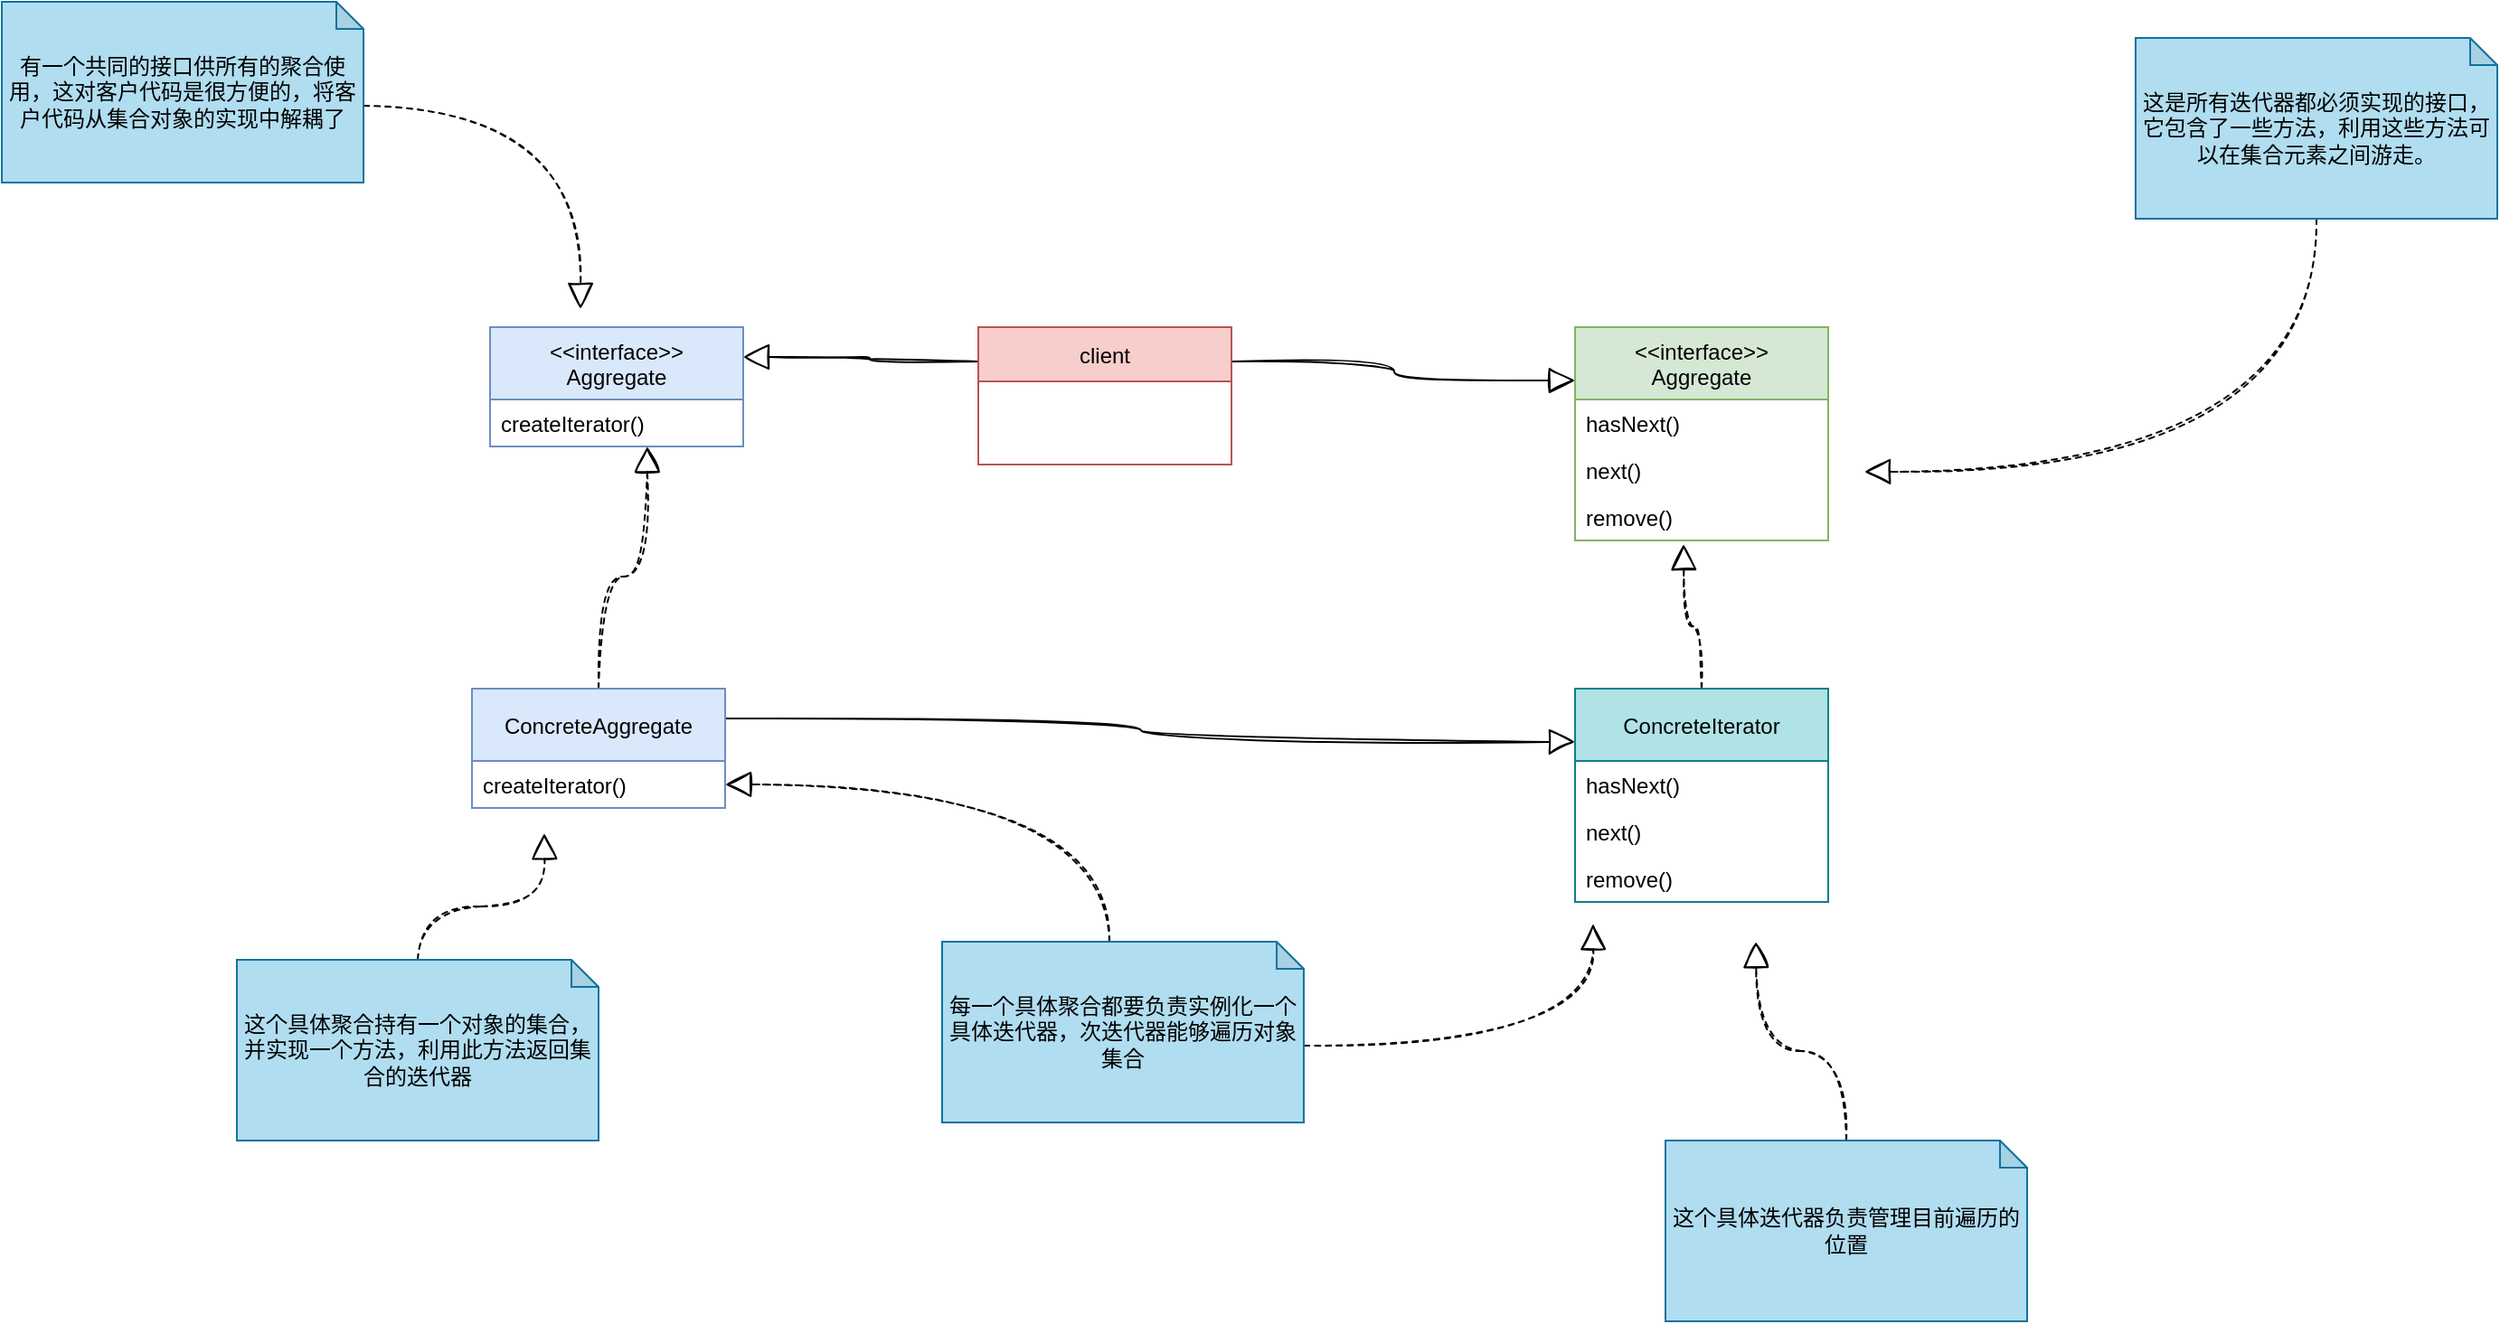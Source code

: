 <mxfile version="15.4.0" type="device"><diagram id="qnbEN_Qyv5JQYYpAMv8o" name="第 1 页"><mxGraphModel dx="1822" dy="952" grid="1" gridSize="10" guides="1" tooltips="1" connect="1" arrows="1" fold="1" page="0" pageScale="1" pageWidth="827" pageHeight="1169" math="0" shadow="0"><root><mxCell id="0"/><mxCell id="1" parent="0"/><mxCell id="cN2-opDdHNMYVrx6f757-1" value="&lt;&lt;interface&gt;&gt;&#10;Aggregate" style="swimlane;fontStyle=0;childLayout=stackLayout;horizontal=1;startSize=40;fillColor=#dae8fc;horizontalStack=0;resizeParent=1;resizeParentMax=0;resizeLast=0;collapsible=1;marginBottom=0;strokeColor=#6c8ebf;" vertex="1" parent="1"><mxGeometry x="40" y="190" width="140" height="66" as="geometry"/></mxCell><mxCell id="cN2-opDdHNMYVrx6f757-2" value="createIterator()" style="text;strokeColor=none;fillColor=none;align=left;verticalAlign=top;spacingLeft=4;spacingRight=4;overflow=hidden;rotatable=0;points=[[0,0.5],[1,0.5]];portConstraint=eastwest;" vertex="1" parent="cN2-opDdHNMYVrx6f757-1"><mxGeometry y="40" width="140" height="26" as="geometry"/></mxCell><mxCell id="cN2-opDdHNMYVrx6f757-20" style="edgeStyle=orthogonalEdgeStyle;curved=1;rounded=0;sketch=1;orthogonalLoop=1;jettySize=auto;html=1;exitX=0;exitY=0.25;exitDx=0;exitDy=0;entryX=1;entryY=0.25;entryDx=0;entryDy=0;endArrow=block;endFill=0;endSize=12;" edge="1" parent="1" source="cN2-opDdHNMYVrx6f757-5" target="cN2-opDdHNMYVrx6f757-1"><mxGeometry relative="1" as="geometry"/></mxCell><mxCell id="cN2-opDdHNMYVrx6f757-21" style="edgeStyle=orthogonalEdgeStyle;curved=1;rounded=0;sketch=1;orthogonalLoop=1;jettySize=auto;html=1;exitX=1;exitY=0.25;exitDx=0;exitDy=0;entryX=0;entryY=0.25;entryDx=0;entryDy=0;endArrow=block;endFill=0;endSize=12;" edge="1" parent="1" source="cN2-opDdHNMYVrx6f757-5" target="cN2-opDdHNMYVrx6f757-7"><mxGeometry relative="1" as="geometry"/></mxCell><mxCell id="cN2-opDdHNMYVrx6f757-5" value="client" style="swimlane;fontStyle=0;childLayout=stackLayout;horizontal=1;startSize=30;fillColor=#f8cecc;horizontalStack=0;resizeParent=1;resizeParentMax=0;resizeLast=0;collapsible=1;marginBottom=0;strokeColor=#b85450;" vertex="1" parent="1"><mxGeometry x="310" y="190" width="140" height="76" as="geometry"/></mxCell><mxCell id="cN2-opDdHNMYVrx6f757-6" value=" " style="text;strokeColor=none;fillColor=none;align=left;verticalAlign=top;spacingLeft=4;spacingRight=4;overflow=hidden;rotatable=0;points=[[0,0.5],[1,0.5]];portConstraint=eastwest;" vertex="1" parent="cN2-opDdHNMYVrx6f757-5"><mxGeometry y="30" width="140" height="46" as="geometry"/></mxCell><mxCell id="cN2-opDdHNMYVrx6f757-7" value="&lt;&lt;interface&gt;&gt;&#10;Aggregate" style="swimlane;fontStyle=0;childLayout=stackLayout;horizontal=1;startSize=40;fillColor=#d5e8d4;horizontalStack=0;resizeParent=1;resizeParentMax=0;resizeLast=0;collapsible=1;marginBottom=0;strokeColor=#82b366;" vertex="1" parent="1"><mxGeometry x="640" y="190" width="140" height="118" as="geometry"/></mxCell><mxCell id="cN2-opDdHNMYVrx6f757-8" value="hasNext()" style="text;strokeColor=none;fillColor=none;align=left;verticalAlign=top;spacingLeft=4;spacingRight=4;overflow=hidden;rotatable=0;points=[[0,0.5],[1,0.5]];portConstraint=eastwest;" vertex="1" parent="cN2-opDdHNMYVrx6f757-7"><mxGeometry y="40" width="140" height="26" as="geometry"/></mxCell><mxCell id="cN2-opDdHNMYVrx6f757-9" value="next()" style="text;strokeColor=none;fillColor=none;align=left;verticalAlign=top;spacingLeft=4;spacingRight=4;overflow=hidden;rotatable=0;points=[[0,0.5],[1,0.5]];portConstraint=eastwest;" vertex="1" parent="cN2-opDdHNMYVrx6f757-7"><mxGeometry y="66" width="140" height="26" as="geometry"/></mxCell><mxCell id="cN2-opDdHNMYVrx6f757-10" value="remove()" style="text;strokeColor=none;fillColor=none;align=left;verticalAlign=top;spacingLeft=4;spacingRight=4;overflow=hidden;rotatable=0;points=[[0,0.5],[1,0.5]];portConstraint=eastwest;" vertex="1" parent="cN2-opDdHNMYVrx6f757-7"><mxGeometry y="92" width="140" height="26" as="geometry"/></mxCell><mxCell id="cN2-opDdHNMYVrx6f757-15" style="edgeStyle=orthogonalEdgeStyle;rounded=0;orthogonalLoop=1;jettySize=auto;html=1;exitX=0.5;exitY=0;exitDx=0;exitDy=0;curved=1;endArrow=block;endFill=0;endSize=12;sketch=1;dashed=1;" edge="1" parent="1" source="cN2-opDdHNMYVrx6f757-11"><mxGeometry relative="1" as="geometry"><mxPoint x="700.0" y="310" as="targetPoint"/></mxGeometry></mxCell><mxCell id="cN2-opDdHNMYVrx6f757-11" value="ConcreteIterator" style="swimlane;fontStyle=0;childLayout=stackLayout;horizontal=1;startSize=40;fillColor=#b0e3e6;horizontalStack=0;resizeParent=1;resizeParentMax=0;resizeLast=0;collapsible=1;marginBottom=0;strokeColor=#0e8088;" vertex="1" parent="1"><mxGeometry x="640" y="390" width="140" height="118" as="geometry"/></mxCell><mxCell id="cN2-opDdHNMYVrx6f757-12" value="hasNext()" style="text;strokeColor=none;fillColor=none;align=left;verticalAlign=top;spacingLeft=4;spacingRight=4;overflow=hidden;rotatable=0;points=[[0,0.5],[1,0.5]];portConstraint=eastwest;" vertex="1" parent="cN2-opDdHNMYVrx6f757-11"><mxGeometry y="40" width="140" height="26" as="geometry"/></mxCell><mxCell id="cN2-opDdHNMYVrx6f757-13" value="next()" style="text;strokeColor=none;fillColor=none;align=left;verticalAlign=top;spacingLeft=4;spacingRight=4;overflow=hidden;rotatable=0;points=[[0,0.5],[1,0.5]];portConstraint=eastwest;" vertex="1" parent="cN2-opDdHNMYVrx6f757-11"><mxGeometry y="66" width="140" height="26" as="geometry"/></mxCell><mxCell id="cN2-opDdHNMYVrx6f757-14" value="remove()" style="text;strokeColor=none;fillColor=none;align=left;verticalAlign=top;spacingLeft=4;spacingRight=4;overflow=hidden;rotatable=0;points=[[0,0.5],[1,0.5]];portConstraint=eastwest;" vertex="1" parent="cN2-opDdHNMYVrx6f757-11"><mxGeometry y="92" width="140" height="26" as="geometry"/></mxCell><mxCell id="cN2-opDdHNMYVrx6f757-18" style="edgeStyle=orthogonalEdgeStyle;curved=1;rounded=0;sketch=1;orthogonalLoop=1;jettySize=auto;html=1;exitX=0.5;exitY=0;exitDx=0;exitDy=0;entryX=0.621;entryY=1.001;entryDx=0;entryDy=0;entryPerimeter=0;dashed=1;endArrow=block;endFill=0;endSize=12;" edge="1" parent="1" source="cN2-opDdHNMYVrx6f757-16" target="cN2-opDdHNMYVrx6f757-2"><mxGeometry relative="1" as="geometry"/></mxCell><mxCell id="cN2-opDdHNMYVrx6f757-19" style="edgeStyle=orthogonalEdgeStyle;curved=1;rounded=0;sketch=1;orthogonalLoop=1;jettySize=auto;html=1;exitX=1;exitY=0.25;exitDx=0;exitDy=0;entryX=0;entryY=0.25;entryDx=0;entryDy=0;endArrow=block;endFill=0;endSize=12;" edge="1" parent="1" source="cN2-opDdHNMYVrx6f757-16" target="cN2-opDdHNMYVrx6f757-11"><mxGeometry relative="1" as="geometry"/></mxCell><mxCell id="cN2-opDdHNMYVrx6f757-16" value="ConcreteAggregate" style="swimlane;fontStyle=0;childLayout=stackLayout;horizontal=1;startSize=40;fillColor=#dae8fc;horizontalStack=0;resizeParent=1;resizeParentMax=0;resizeLast=0;collapsible=1;marginBottom=0;strokeColor=#6c8ebf;" vertex="1" parent="1"><mxGeometry x="30" y="390" width="140" height="66" as="geometry"/></mxCell><mxCell id="cN2-opDdHNMYVrx6f757-17" value="createIterator()" style="text;strokeColor=none;fillColor=none;align=left;verticalAlign=top;spacingLeft=4;spacingRight=4;overflow=hidden;rotatable=0;points=[[0,0.5],[1,0.5]];portConstraint=eastwest;" vertex="1" parent="cN2-opDdHNMYVrx6f757-16"><mxGeometry y="40" width="140" height="26" as="geometry"/></mxCell><mxCell id="cN2-opDdHNMYVrx6f757-23" style="edgeStyle=orthogonalEdgeStyle;curved=1;rounded=0;sketch=1;orthogonalLoop=1;jettySize=auto;html=1;exitX=0.5;exitY=0;exitDx=0;exitDy=0;exitPerimeter=0;endArrow=block;endFill=0;endSize=12;dashed=1;" edge="1" parent="1" source="cN2-opDdHNMYVrx6f757-22"><mxGeometry relative="1" as="geometry"><mxPoint x="70" y="470" as="targetPoint"/></mxGeometry></mxCell><mxCell id="cN2-opDdHNMYVrx6f757-22" value="这个具体聚合持有一个对象的集合，并实现一个方法，利用此方法返回集合的迭代器" style="shape=note;whiteSpace=wrap;html=1;backgroundOutline=1;darkOpacity=0.05;size=15;fillColor=#b1ddf0;strokeColor=#10739e;" vertex="1" parent="1"><mxGeometry x="-100" y="540" width="200" height="100" as="geometry"/></mxCell><mxCell id="cN2-opDdHNMYVrx6f757-25" style="edgeStyle=orthogonalEdgeStyle;curved=1;rounded=0;sketch=1;orthogonalLoop=1;jettySize=auto;html=1;exitX=0;exitY=0;exitDx=92.5;exitDy=0;exitPerimeter=0;entryX=1;entryY=0.5;entryDx=0;entryDy=0;dashed=1;endArrow=block;endFill=0;endSize=12;" edge="1" parent="1" source="cN2-opDdHNMYVrx6f757-24" target="cN2-opDdHNMYVrx6f757-17"><mxGeometry relative="1" as="geometry"/></mxCell><mxCell id="cN2-opDdHNMYVrx6f757-27" style="edgeStyle=orthogonalEdgeStyle;curved=1;rounded=0;sketch=1;orthogonalLoop=1;jettySize=auto;html=1;exitX=0;exitY=0;exitDx=200;exitDy=57.5;exitPerimeter=0;dashed=1;endArrow=block;endFill=0;endSize=12;" edge="1" parent="1" source="cN2-opDdHNMYVrx6f757-24"><mxGeometry relative="1" as="geometry"><mxPoint x="650" y="520" as="targetPoint"/></mxGeometry></mxCell><mxCell id="cN2-opDdHNMYVrx6f757-24" value="每一个具体聚合都要负责实例化一个具体迭代器，次迭代器能够遍历对象集合" style="shape=note;whiteSpace=wrap;html=1;backgroundOutline=1;darkOpacity=0.05;size=15;fillColor=#b1ddf0;strokeColor=#10739e;" vertex="1" parent="1"><mxGeometry x="290" y="530" width="200" height="100" as="geometry"/></mxCell><mxCell id="cN2-opDdHNMYVrx6f757-28" style="edgeStyle=orthogonalEdgeStyle;curved=1;rounded=0;sketch=1;orthogonalLoop=1;jettySize=auto;html=1;exitX=0.5;exitY=0;exitDx=0;exitDy=0;exitPerimeter=0;dashed=1;endArrow=block;endFill=0;endSize=12;" edge="1" parent="1" source="cN2-opDdHNMYVrx6f757-26"><mxGeometry relative="1" as="geometry"><mxPoint x="740" y="530" as="targetPoint"/></mxGeometry></mxCell><mxCell id="cN2-opDdHNMYVrx6f757-26" value="这个具体迭代器负责管理目前遍历的位置" style="shape=note;whiteSpace=wrap;html=1;backgroundOutline=1;darkOpacity=0.05;size=15;fillColor=#b1ddf0;strokeColor=#10739e;" vertex="1" parent="1"><mxGeometry x="690" y="640" width="200" height="100" as="geometry"/></mxCell><mxCell id="cN2-opDdHNMYVrx6f757-30" style="edgeStyle=orthogonalEdgeStyle;curved=1;rounded=0;sketch=1;orthogonalLoop=1;jettySize=auto;html=1;exitX=0;exitY=0;exitDx=200;exitDy=57.5;exitPerimeter=0;dashed=1;endArrow=block;endFill=0;endSize=12;" edge="1" parent="1" source="cN2-opDdHNMYVrx6f757-29"><mxGeometry relative="1" as="geometry"><mxPoint x="90" y="180" as="targetPoint"/></mxGeometry></mxCell><mxCell id="cN2-opDdHNMYVrx6f757-29" value="有一个共同的接口供所有的聚合使用，这对客户代码是很方便的，将客户代码从集合对象的实现中解耦了" style="shape=note;whiteSpace=wrap;html=1;backgroundOutline=1;darkOpacity=0.05;size=15;fillColor=#b1ddf0;strokeColor=#10739e;" vertex="1" parent="1"><mxGeometry x="-230" y="10" width="200" height="100" as="geometry"/></mxCell><mxCell id="cN2-opDdHNMYVrx6f757-33" style="edgeStyle=orthogonalEdgeStyle;curved=1;rounded=0;sketch=1;orthogonalLoop=1;jettySize=auto;html=1;exitX=0.5;exitY=1;exitDx=0;exitDy=0;exitPerimeter=0;dashed=1;endArrow=block;endFill=0;endSize=12;" edge="1" parent="1" source="cN2-opDdHNMYVrx6f757-32"><mxGeometry relative="1" as="geometry"><mxPoint x="800" y="270" as="targetPoint"/><Array as="points"><mxPoint x="1050" y="270"/></Array></mxGeometry></mxCell><mxCell id="cN2-opDdHNMYVrx6f757-32" value="这是所有迭代器都必须实现的接口，它包含了一些方法，利用这些方法可以在集合元素之间游走。" style="shape=note;whiteSpace=wrap;html=1;backgroundOutline=1;darkOpacity=0.05;size=15;fillColor=#b1ddf0;strokeColor=#10739e;" vertex="1" parent="1"><mxGeometry x="950" y="30" width="200" height="100" as="geometry"/></mxCell></root></mxGraphModel></diagram></mxfile>